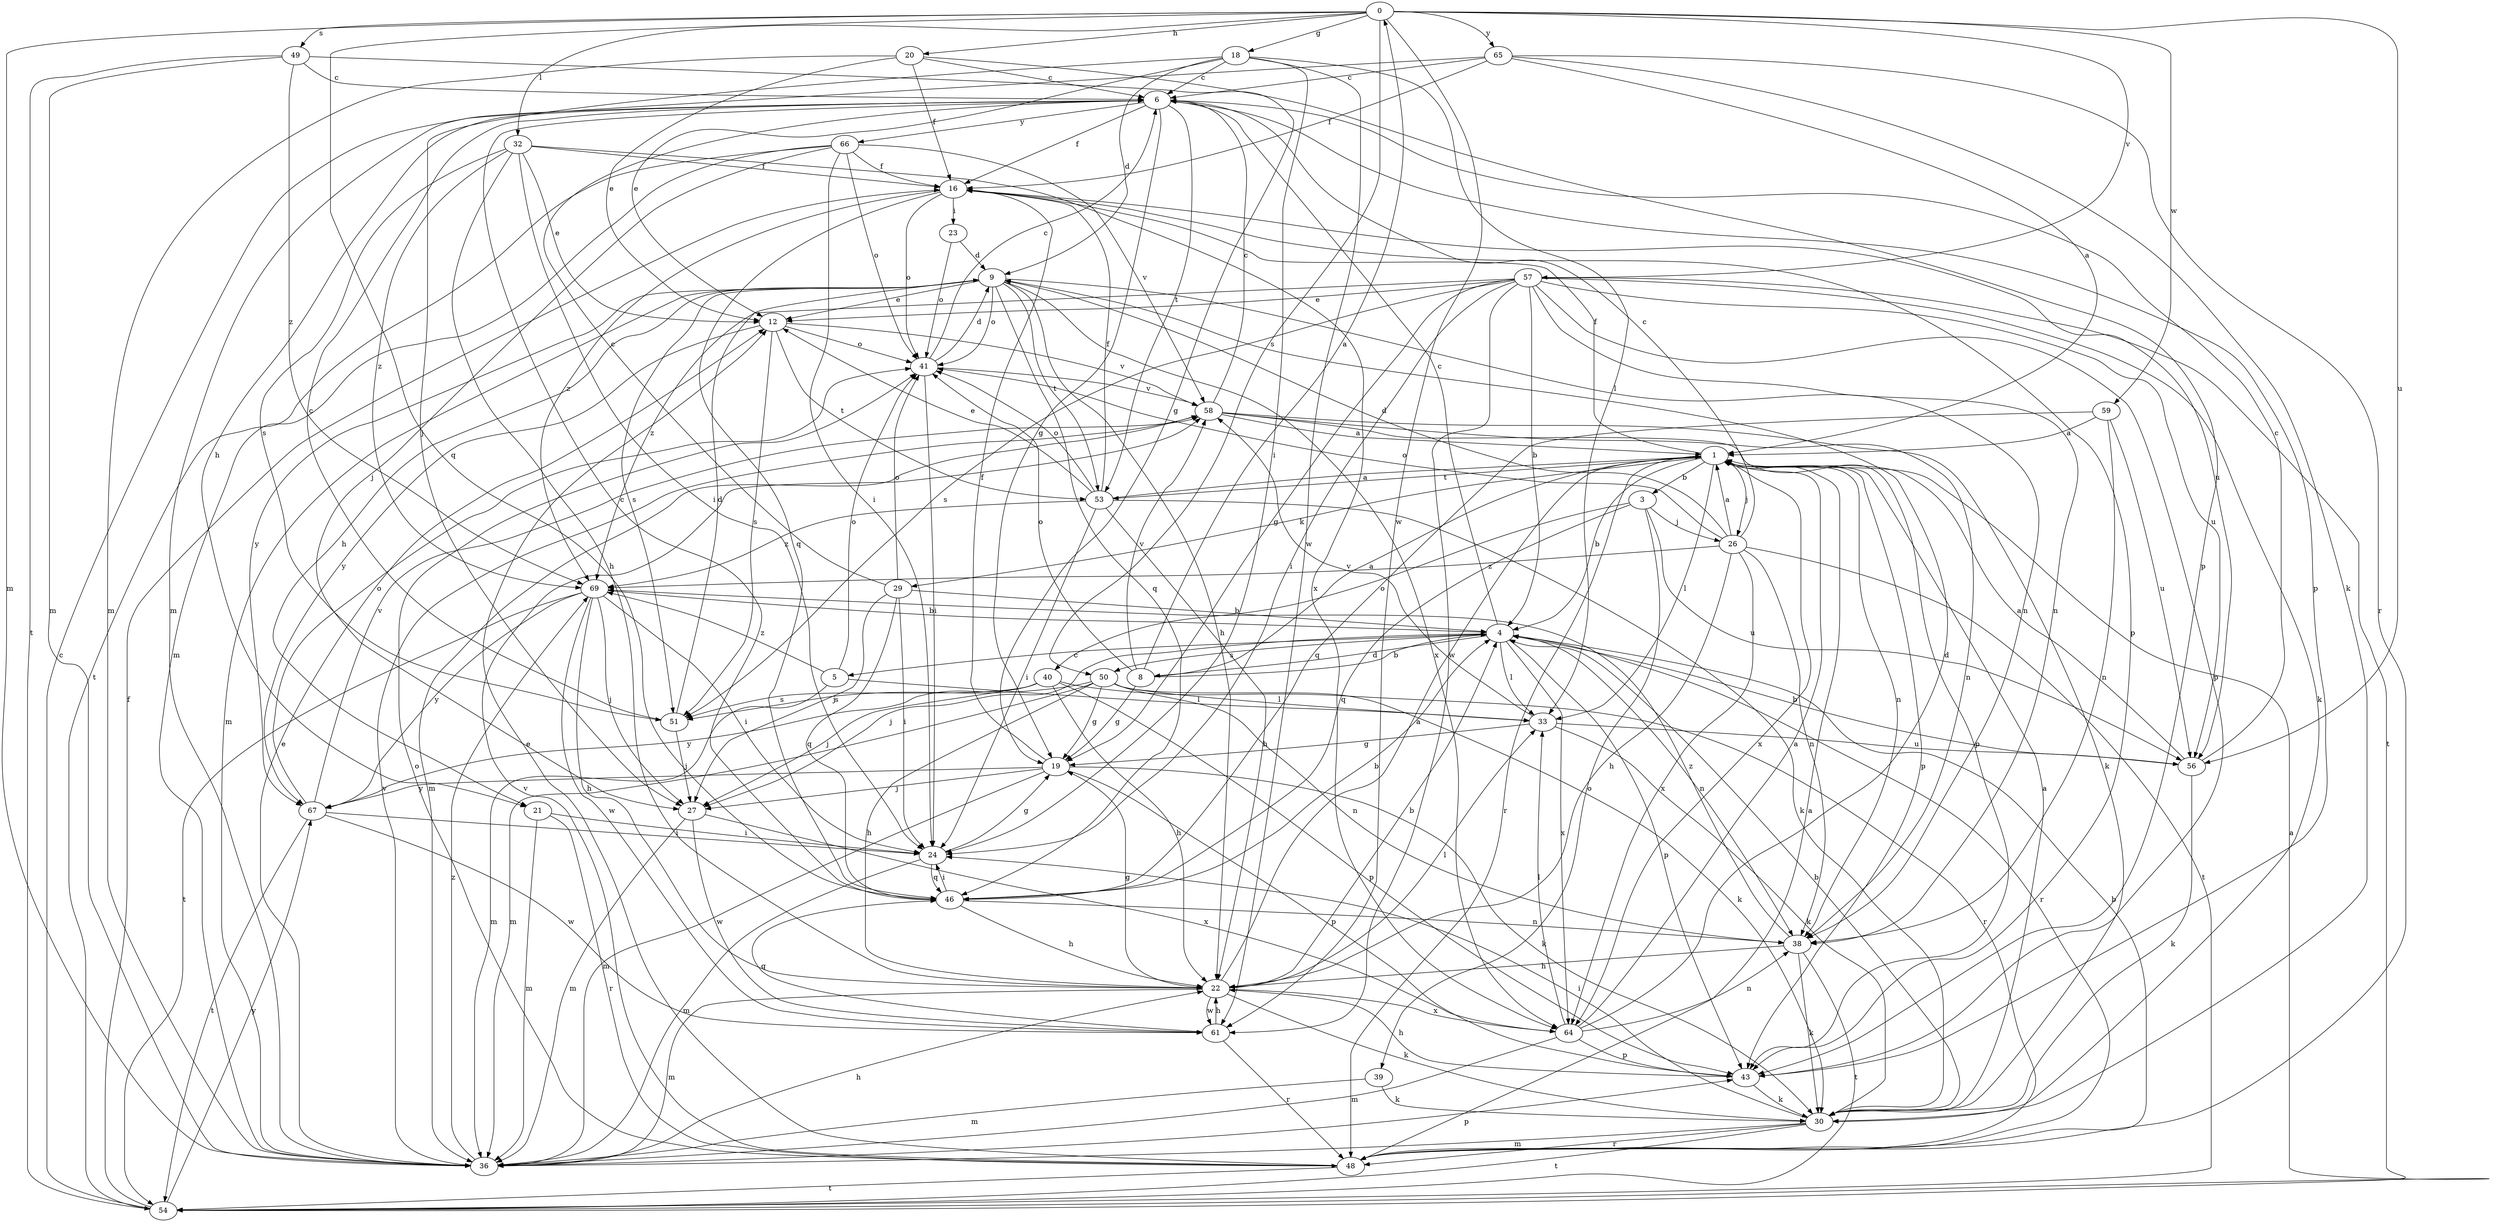 strict digraph  {
0;
1;
3;
4;
5;
6;
8;
9;
12;
16;
18;
19;
20;
21;
22;
23;
24;
26;
27;
29;
30;
32;
33;
36;
38;
39;
40;
41;
43;
46;
48;
49;
50;
51;
53;
54;
56;
57;
58;
59;
61;
64;
65;
66;
67;
69;
0 -> 18  [label=g];
0 -> 20  [label=h];
0 -> 32  [label=l];
0 -> 36  [label=m];
0 -> 46  [label=q];
0 -> 49  [label=s];
0 -> 50  [label=s];
0 -> 56  [label=u];
0 -> 57  [label=v];
0 -> 59  [label=w];
0 -> 61  [label=w];
0 -> 65  [label=y];
1 -> 3  [label=b];
1 -> 4  [label=b];
1 -> 16  [label=f];
1 -> 26  [label=j];
1 -> 29  [label=k];
1 -> 33  [label=l];
1 -> 38  [label=n];
1 -> 43  [label=p];
1 -> 48  [label=r];
1 -> 53  [label=t];
1 -> 64  [label=x];
3 -> 26  [label=j];
3 -> 39  [label=o];
3 -> 40  [label=o];
3 -> 46  [label=q];
3 -> 56  [label=u];
4 -> 5  [label=c];
4 -> 6  [label=c];
4 -> 8  [label=d];
4 -> 27  [label=j];
4 -> 33  [label=l];
4 -> 38  [label=n];
4 -> 43  [label=p];
4 -> 48  [label=r];
4 -> 50  [label=s];
4 -> 64  [label=x];
5 -> 33  [label=l];
5 -> 36  [label=m];
5 -> 41  [label=o];
5 -> 69  [label=z];
6 -> 16  [label=f];
6 -> 19  [label=g];
6 -> 21  [label=h];
6 -> 43  [label=p];
6 -> 53  [label=t];
6 -> 66  [label=y];
8 -> 0  [label=a];
8 -> 1  [label=a];
8 -> 4  [label=b];
8 -> 19  [label=g];
8 -> 41  [label=o];
8 -> 58  [label=v];
9 -> 12  [label=e];
9 -> 21  [label=h];
9 -> 22  [label=h];
9 -> 36  [label=m];
9 -> 38  [label=n];
9 -> 41  [label=o];
9 -> 46  [label=q];
9 -> 51  [label=s];
9 -> 53  [label=t];
9 -> 64  [label=x];
9 -> 67  [label=y];
12 -> 41  [label=o];
12 -> 51  [label=s];
12 -> 53  [label=t];
12 -> 58  [label=v];
12 -> 67  [label=y];
16 -> 23  [label=i];
16 -> 41  [label=o];
16 -> 43  [label=p];
16 -> 46  [label=q];
16 -> 56  [label=u];
16 -> 69  [label=z];
18 -> 6  [label=c];
18 -> 9  [label=d];
18 -> 12  [label=e];
18 -> 24  [label=i];
18 -> 27  [label=j];
18 -> 33  [label=l];
18 -> 61  [label=w];
19 -> 16  [label=f];
19 -> 27  [label=j];
19 -> 30  [label=k];
19 -> 36  [label=m];
19 -> 43  [label=p];
19 -> 67  [label=y];
20 -> 6  [label=c];
20 -> 12  [label=e];
20 -> 16  [label=f];
20 -> 36  [label=m];
20 -> 43  [label=p];
21 -> 24  [label=i];
21 -> 36  [label=m];
21 -> 48  [label=r];
22 -> 1  [label=a];
22 -> 4  [label=b];
22 -> 19  [label=g];
22 -> 30  [label=k];
22 -> 33  [label=l];
22 -> 36  [label=m];
22 -> 61  [label=w];
22 -> 64  [label=x];
23 -> 9  [label=d];
23 -> 41  [label=o];
24 -> 19  [label=g];
24 -> 36  [label=m];
24 -> 46  [label=q];
26 -> 1  [label=a];
26 -> 6  [label=c];
26 -> 9  [label=d];
26 -> 22  [label=h];
26 -> 38  [label=n];
26 -> 41  [label=o];
26 -> 54  [label=t];
26 -> 64  [label=x];
26 -> 69  [label=z];
27 -> 36  [label=m];
27 -> 61  [label=w];
27 -> 64  [label=x];
29 -> 4  [label=b];
29 -> 6  [label=c];
29 -> 24  [label=i];
29 -> 27  [label=j];
29 -> 41  [label=o];
29 -> 46  [label=q];
30 -> 1  [label=a];
30 -> 4  [label=b];
30 -> 24  [label=i];
30 -> 36  [label=m];
30 -> 48  [label=r];
30 -> 54  [label=t];
32 -> 12  [label=e];
32 -> 16  [label=f];
32 -> 22  [label=h];
32 -> 24  [label=i];
32 -> 51  [label=s];
32 -> 64  [label=x];
32 -> 69  [label=z];
33 -> 19  [label=g];
33 -> 30  [label=k];
33 -> 56  [label=u];
33 -> 58  [label=v];
36 -> 12  [label=e];
36 -> 22  [label=h];
36 -> 43  [label=p];
36 -> 58  [label=v];
36 -> 69  [label=z];
38 -> 22  [label=h];
38 -> 30  [label=k];
38 -> 54  [label=t];
38 -> 69  [label=z];
39 -> 30  [label=k];
39 -> 36  [label=m];
40 -> 22  [label=h];
40 -> 27  [label=j];
40 -> 43  [label=p];
40 -> 48  [label=r];
40 -> 51  [label=s];
40 -> 67  [label=y];
41 -> 6  [label=c];
41 -> 9  [label=d];
41 -> 24  [label=i];
41 -> 58  [label=v];
43 -> 22  [label=h];
43 -> 30  [label=k];
46 -> 4  [label=b];
46 -> 6  [label=c];
46 -> 22  [label=h];
46 -> 24  [label=i];
46 -> 38  [label=n];
48 -> 1  [label=a];
48 -> 4  [label=b];
48 -> 12  [label=e];
48 -> 41  [label=o];
48 -> 54  [label=t];
48 -> 58  [label=v];
49 -> 6  [label=c];
49 -> 19  [label=g];
49 -> 36  [label=m];
49 -> 54  [label=t];
49 -> 69  [label=z];
50 -> 19  [label=g];
50 -> 22  [label=h];
50 -> 30  [label=k];
50 -> 33  [label=l];
50 -> 36  [label=m];
50 -> 38  [label=n];
50 -> 51  [label=s];
51 -> 6  [label=c];
51 -> 9  [label=d];
51 -> 27  [label=j];
53 -> 1  [label=a];
53 -> 12  [label=e];
53 -> 16  [label=f];
53 -> 22  [label=h];
53 -> 24  [label=i];
53 -> 30  [label=k];
53 -> 41  [label=o];
53 -> 69  [label=z];
54 -> 1  [label=a];
54 -> 6  [label=c];
54 -> 16  [label=f];
54 -> 67  [label=y];
56 -> 1  [label=a];
56 -> 4  [label=b];
56 -> 6  [label=c];
56 -> 30  [label=k];
57 -> 4  [label=b];
57 -> 12  [label=e];
57 -> 19  [label=g];
57 -> 24  [label=i];
57 -> 30  [label=k];
57 -> 38  [label=n];
57 -> 43  [label=p];
57 -> 51  [label=s];
57 -> 54  [label=t];
57 -> 56  [label=u];
57 -> 61  [label=w];
57 -> 69  [label=z];
58 -> 1  [label=a];
58 -> 6  [label=c];
58 -> 30  [label=k];
58 -> 36  [label=m];
58 -> 38  [label=n];
58 -> 43  [label=p];
59 -> 1  [label=a];
59 -> 38  [label=n];
59 -> 46  [label=q];
59 -> 56  [label=u];
61 -> 22  [label=h];
61 -> 46  [label=q];
61 -> 48  [label=r];
64 -> 1  [label=a];
64 -> 9  [label=d];
64 -> 33  [label=l];
64 -> 36  [label=m];
64 -> 38  [label=n];
64 -> 43  [label=p];
65 -> 1  [label=a];
65 -> 6  [label=c];
65 -> 16  [label=f];
65 -> 30  [label=k];
65 -> 36  [label=m];
65 -> 48  [label=r];
66 -> 16  [label=f];
66 -> 24  [label=i];
66 -> 27  [label=j];
66 -> 36  [label=m];
66 -> 41  [label=o];
66 -> 54  [label=t];
66 -> 58  [label=v];
67 -> 24  [label=i];
67 -> 41  [label=o];
67 -> 54  [label=t];
67 -> 58  [label=v];
67 -> 61  [label=w];
69 -> 4  [label=b];
69 -> 22  [label=h];
69 -> 24  [label=i];
69 -> 27  [label=j];
69 -> 54  [label=t];
69 -> 61  [label=w];
69 -> 67  [label=y];
}
